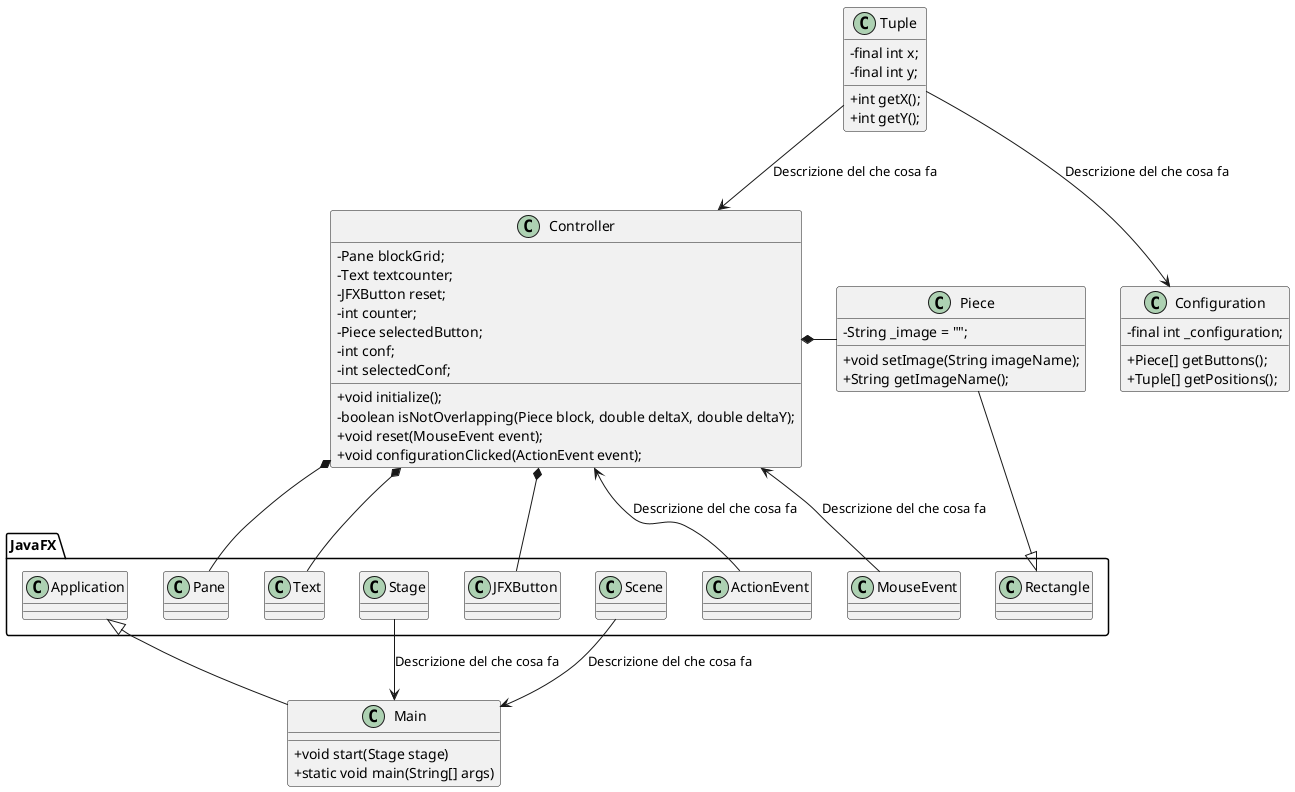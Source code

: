 @startuml
skinparam classAttributeIconSize 0

Class Configuration{
  - final int _configuration;
  + Piece[] getButtons();
  + Tuple[] getPositions();
}

Class Controller{
  - Pane blockGrid;
  - Text textcounter;
  - JFXButton reset;
  - int counter;
  - Piece selectedButton;
  - int conf;
  - int selectedConf;
  + void initialize();
  - boolean isNotOverlapping(Piece block, double deltaX, double deltaY);
  + void reset(MouseEvent event);
  + void configurationClicked(ActionEvent event);
}

Class Piece{
  - String _image = "";
  + void setImage(String imageName);
  + String getImageName();
}

Class Tuple{
  - final int x;
  - final int y;
  + int getX();
  + int getY();
}

Class Main{
  + void start(Stage stage)
  + static void main(String[] args)
}

package JavaFX{

  Class Application{
  }

  Class Pane{
  }

  Class Text{
  }

  Class JFXButton{
  }

  Class Rectangle{
  }

  Class Stage{
  }

  Class MouseEvent{
  }

  CLass ActionEvent{
  }

  CLass Scene{
  }
}

Main --|> Application
Piece --|> Rectangle
Controller *- Piece
Controller *- Pane
Controller *- Text
Controller *- JFXButton
Tuple --> Controller : Descrizione del che cosa fa
Tuple --> Configuration : Descrizione del che cosa fa
Stage --> Main : Descrizione del che cosa fa
Scene --> Main : Descrizione del che cosa fa
MouseEvent --> Controller : Descrizione del che cosa fa
ActionEvent -up-> Controller : Descrizione del che cosa fa

@enduml